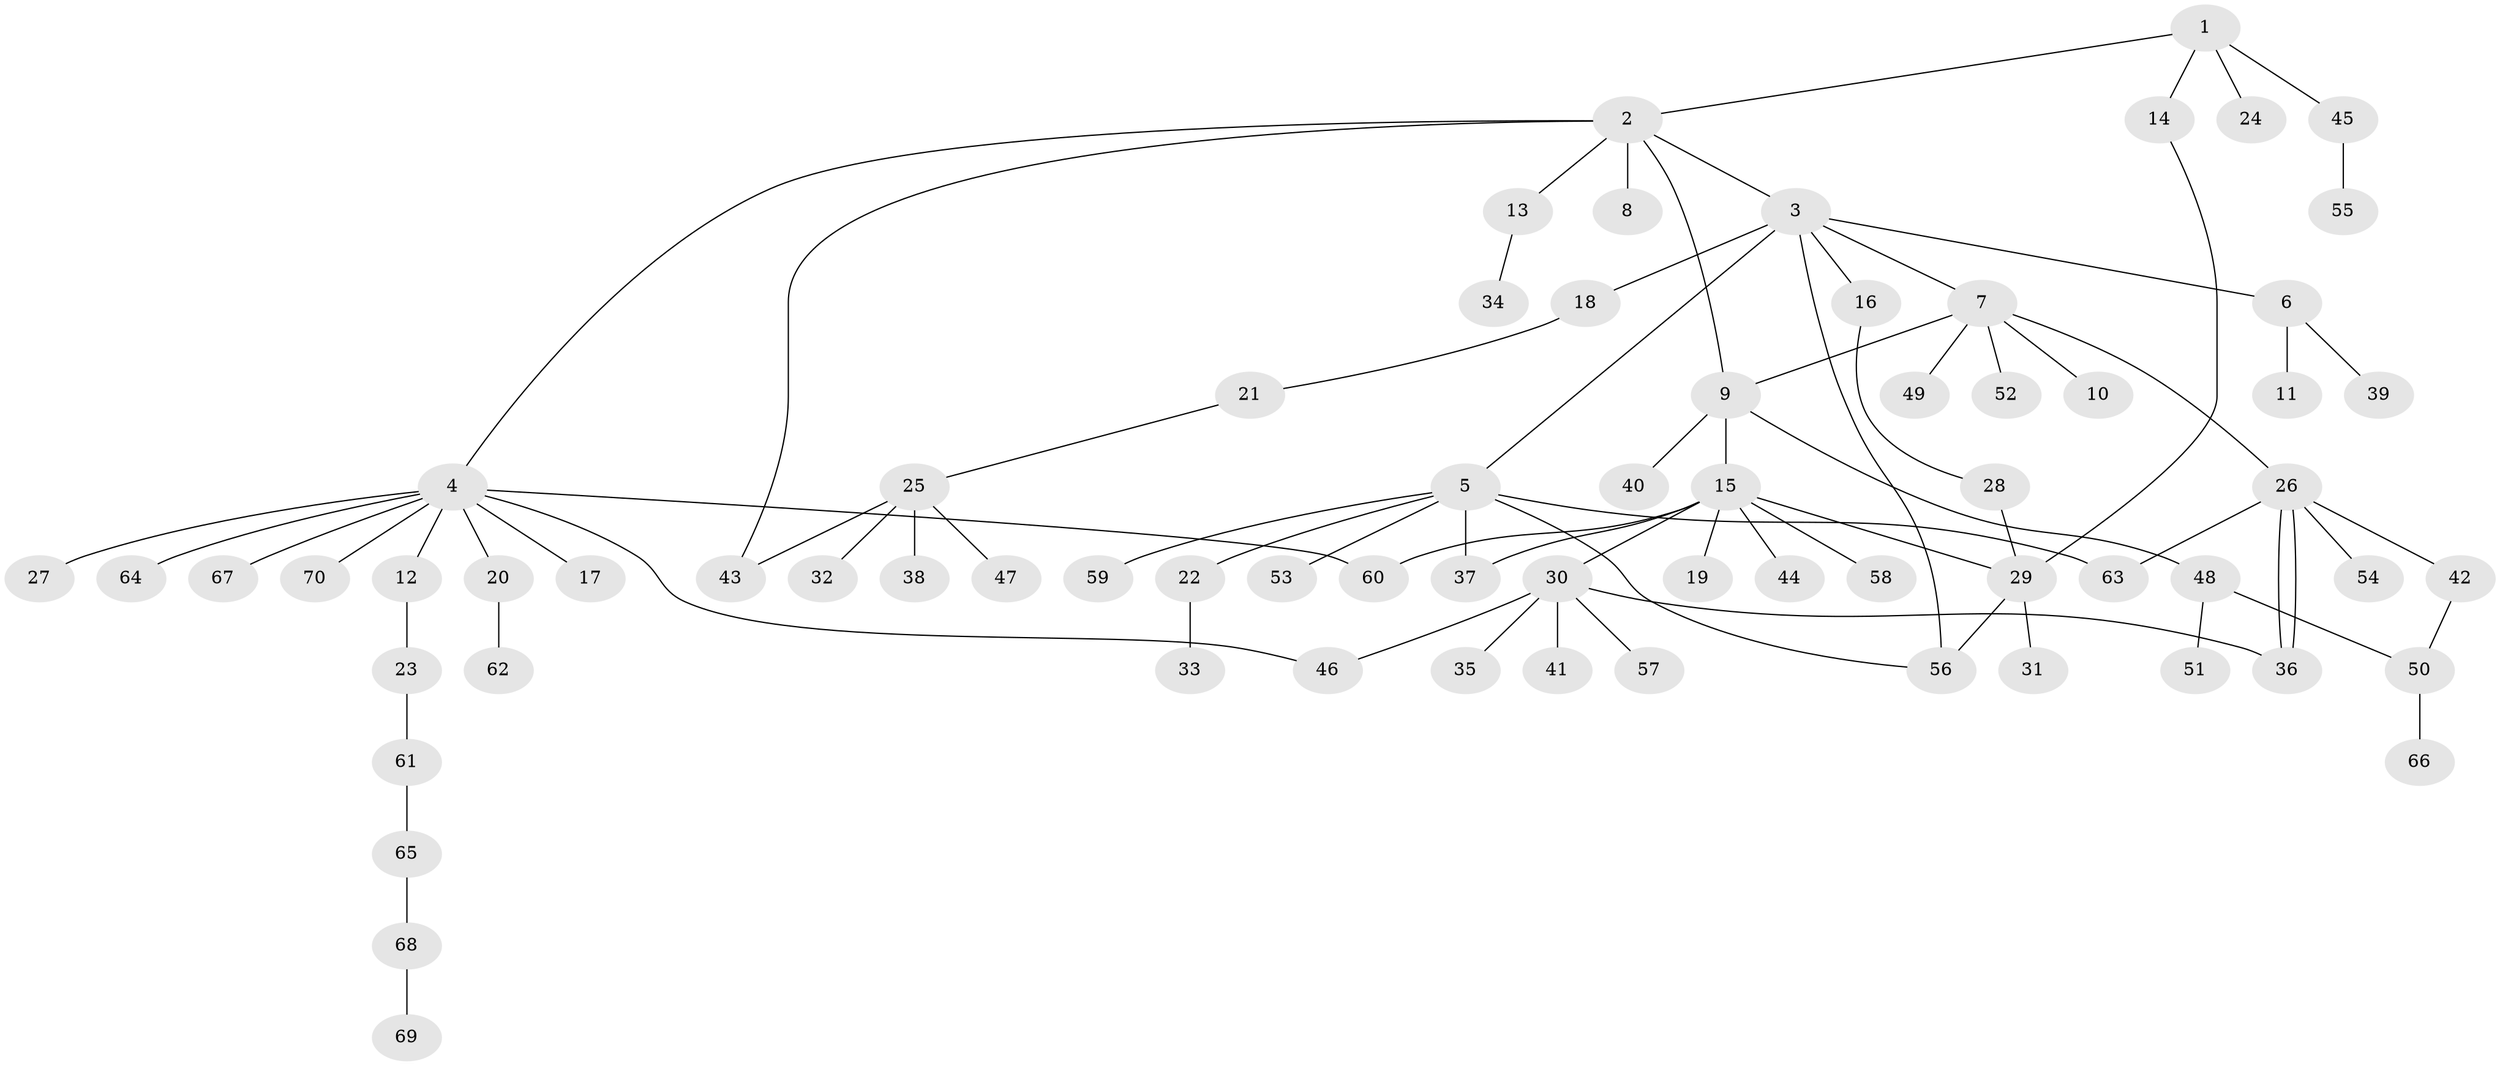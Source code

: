 // Generated by graph-tools (version 1.1) at 2025/01/03/09/25 03:01:54]
// undirected, 70 vertices, 82 edges
graph export_dot {
graph [start="1"]
  node [color=gray90,style=filled];
  1;
  2;
  3;
  4;
  5;
  6;
  7;
  8;
  9;
  10;
  11;
  12;
  13;
  14;
  15;
  16;
  17;
  18;
  19;
  20;
  21;
  22;
  23;
  24;
  25;
  26;
  27;
  28;
  29;
  30;
  31;
  32;
  33;
  34;
  35;
  36;
  37;
  38;
  39;
  40;
  41;
  42;
  43;
  44;
  45;
  46;
  47;
  48;
  49;
  50;
  51;
  52;
  53;
  54;
  55;
  56;
  57;
  58;
  59;
  60;
  61;
  62;
  63;
  64;
  65;
  66;
  67;
  68;
  69;
  70;
  1 -- 2;
  1 -- 14;
  1 -- 24;
  1 -- 45;
  2 -- 3;
  2 -- 4;
  2 -- 8;
  2 -- 9;
  2 -- 13;
  2 -- 43;
  3 -- 5;
  3 -- 6;
  3 -- 7;
  3 -- 16;
  3 -- 18;
  3 -- 56;
  4 -- 12;
  4 -- 17;
  4 -- 20;
  4 -- 27;
  4 -- 46;
  4 -- 60;
  4 -- 64;
  4 -- 67;
  4 -- 70;
  5 -- 22;
  5 -- 37;
  5 -- 53;
  5 -- 56;
  5 -- 59;
  5 -- 63;
  6 -- 11;
  6 -- 39;
  7 -- 9;
  7 -- 10;
  7 -- 26;
  7 -- 49;
  7 -- 52;
  9 -- 15;
  9 -- 40;
  9 -- 48;
  12 -- 23;
  13 -- 34;
  14 -- 29;
  15 -- 19;
  15 -- 29;
  15 -- 30;
  15 -- 37;
  15 -- 44;
  15 -- 58;
  15 -- 60;
  16 -- 28;
  18 -- 21;
  20 -- 62;
  21 -- 25;
  22 -- 33;
  23 -- 61;
  25 -- 32;
  25 -- 38;
  25 -- 43;
  25 -- 47;
  26 -- 36;
  26 -- 36;
  26 -- 42;
  26 -- 54;
  26 -- 63;
  28 -- 29;
  29 -- 31;
  29 -- 56;
  30 -- 35;
  30 -- 36;
  30 -- 41;
  30 -- 46;
  30 -- 57;
  42 -- 50;
  45 -- 55;
  48 -- 50;
  48 -- 51;
  50 -- 66;
  61 -- 65;
  65 -- 68;
  68 -- 69;
}
